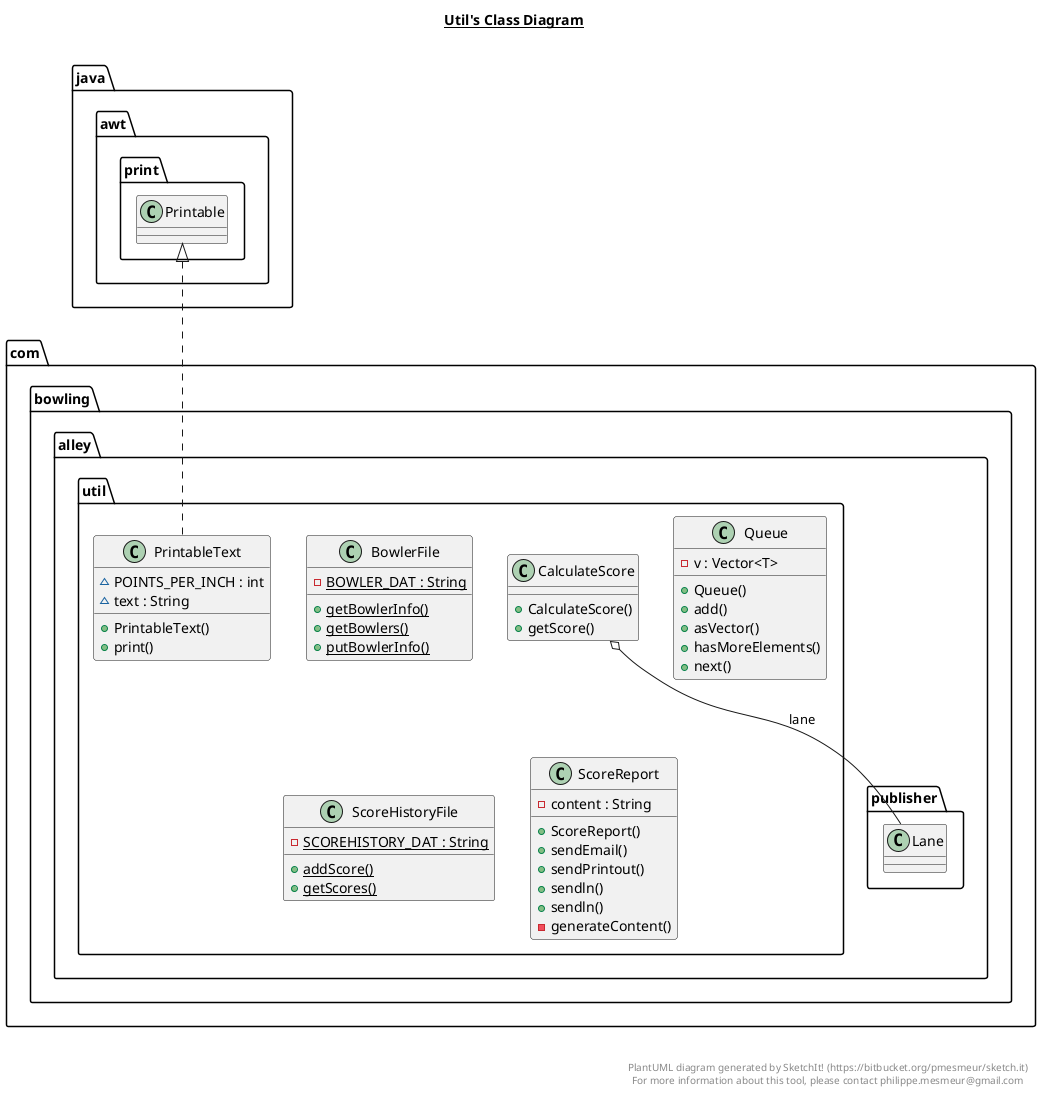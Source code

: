 @startuml

title __Util's Class Diagram__\n

  namespace com.bowling.alley {
    namespace util {
      class com.bowling.alley.util.BowlerFile {
          {static} - BOWLER_DAT : String
          {static} + getBowlerInfo()
          {static} + getBowlers()
          {static} + putBowlerInfo()
      }
    }
  }
  

  namespace com.bowling.alley {
    namespace util {
      class com.bowling.alley.util.CalculateScore {
          + CalculateScore()
          + getScore()
      }
    }
  }
  

  namespace com.bowling.alley {
    namespace util {
      class com.bowling.alley.util.PrintableText {
          ~ POINTS_PER_INCH : int
          ~ text : String
          + PrintableText()
          + print()
      }
    }
  }
  

  namespace com.bowling.alley {
    namespace util {
      class com.bowling.alley.util.Queue {
          - v : Vector<T>
          + Queue()
          + add()
          + asVector()
          + hasMoreElements()
          + next()
      }
    }
  }
  

  namespace com.bowling.alley {
    namespace util {
      class com.bowling.alley.util.ScoreHistoryFile {
          {static} - SCOREHISTORY_DAT : String
          {static} + addScore()
          {static} + getScores()
      }
    }
  }
  

  namespace com.bowling.alley {
    namespace util {
      class com.bowling.alley.util.ScoreReport {
          - content : String
          + ScoreReport()
          + sendEmail()
          + sendPrintout()
          + sendln()
          + sendln()
          - generateContent()
      }
    }
  }
  

  com.bowling.alley.util.CalculateScore o-- com.bowling.alley.publisher.Lane : lane
  com.bowling.alley.util.PrintableText .up.|> java.awt.print.Printable


right footer


PlantUML diagram generated by SketchIt! (https://bitbucket.org/pmesmeur/sketch.it)
For more information about this tool, please contact philippe.mesmeur@gmail.com
endfooter

@enduml
